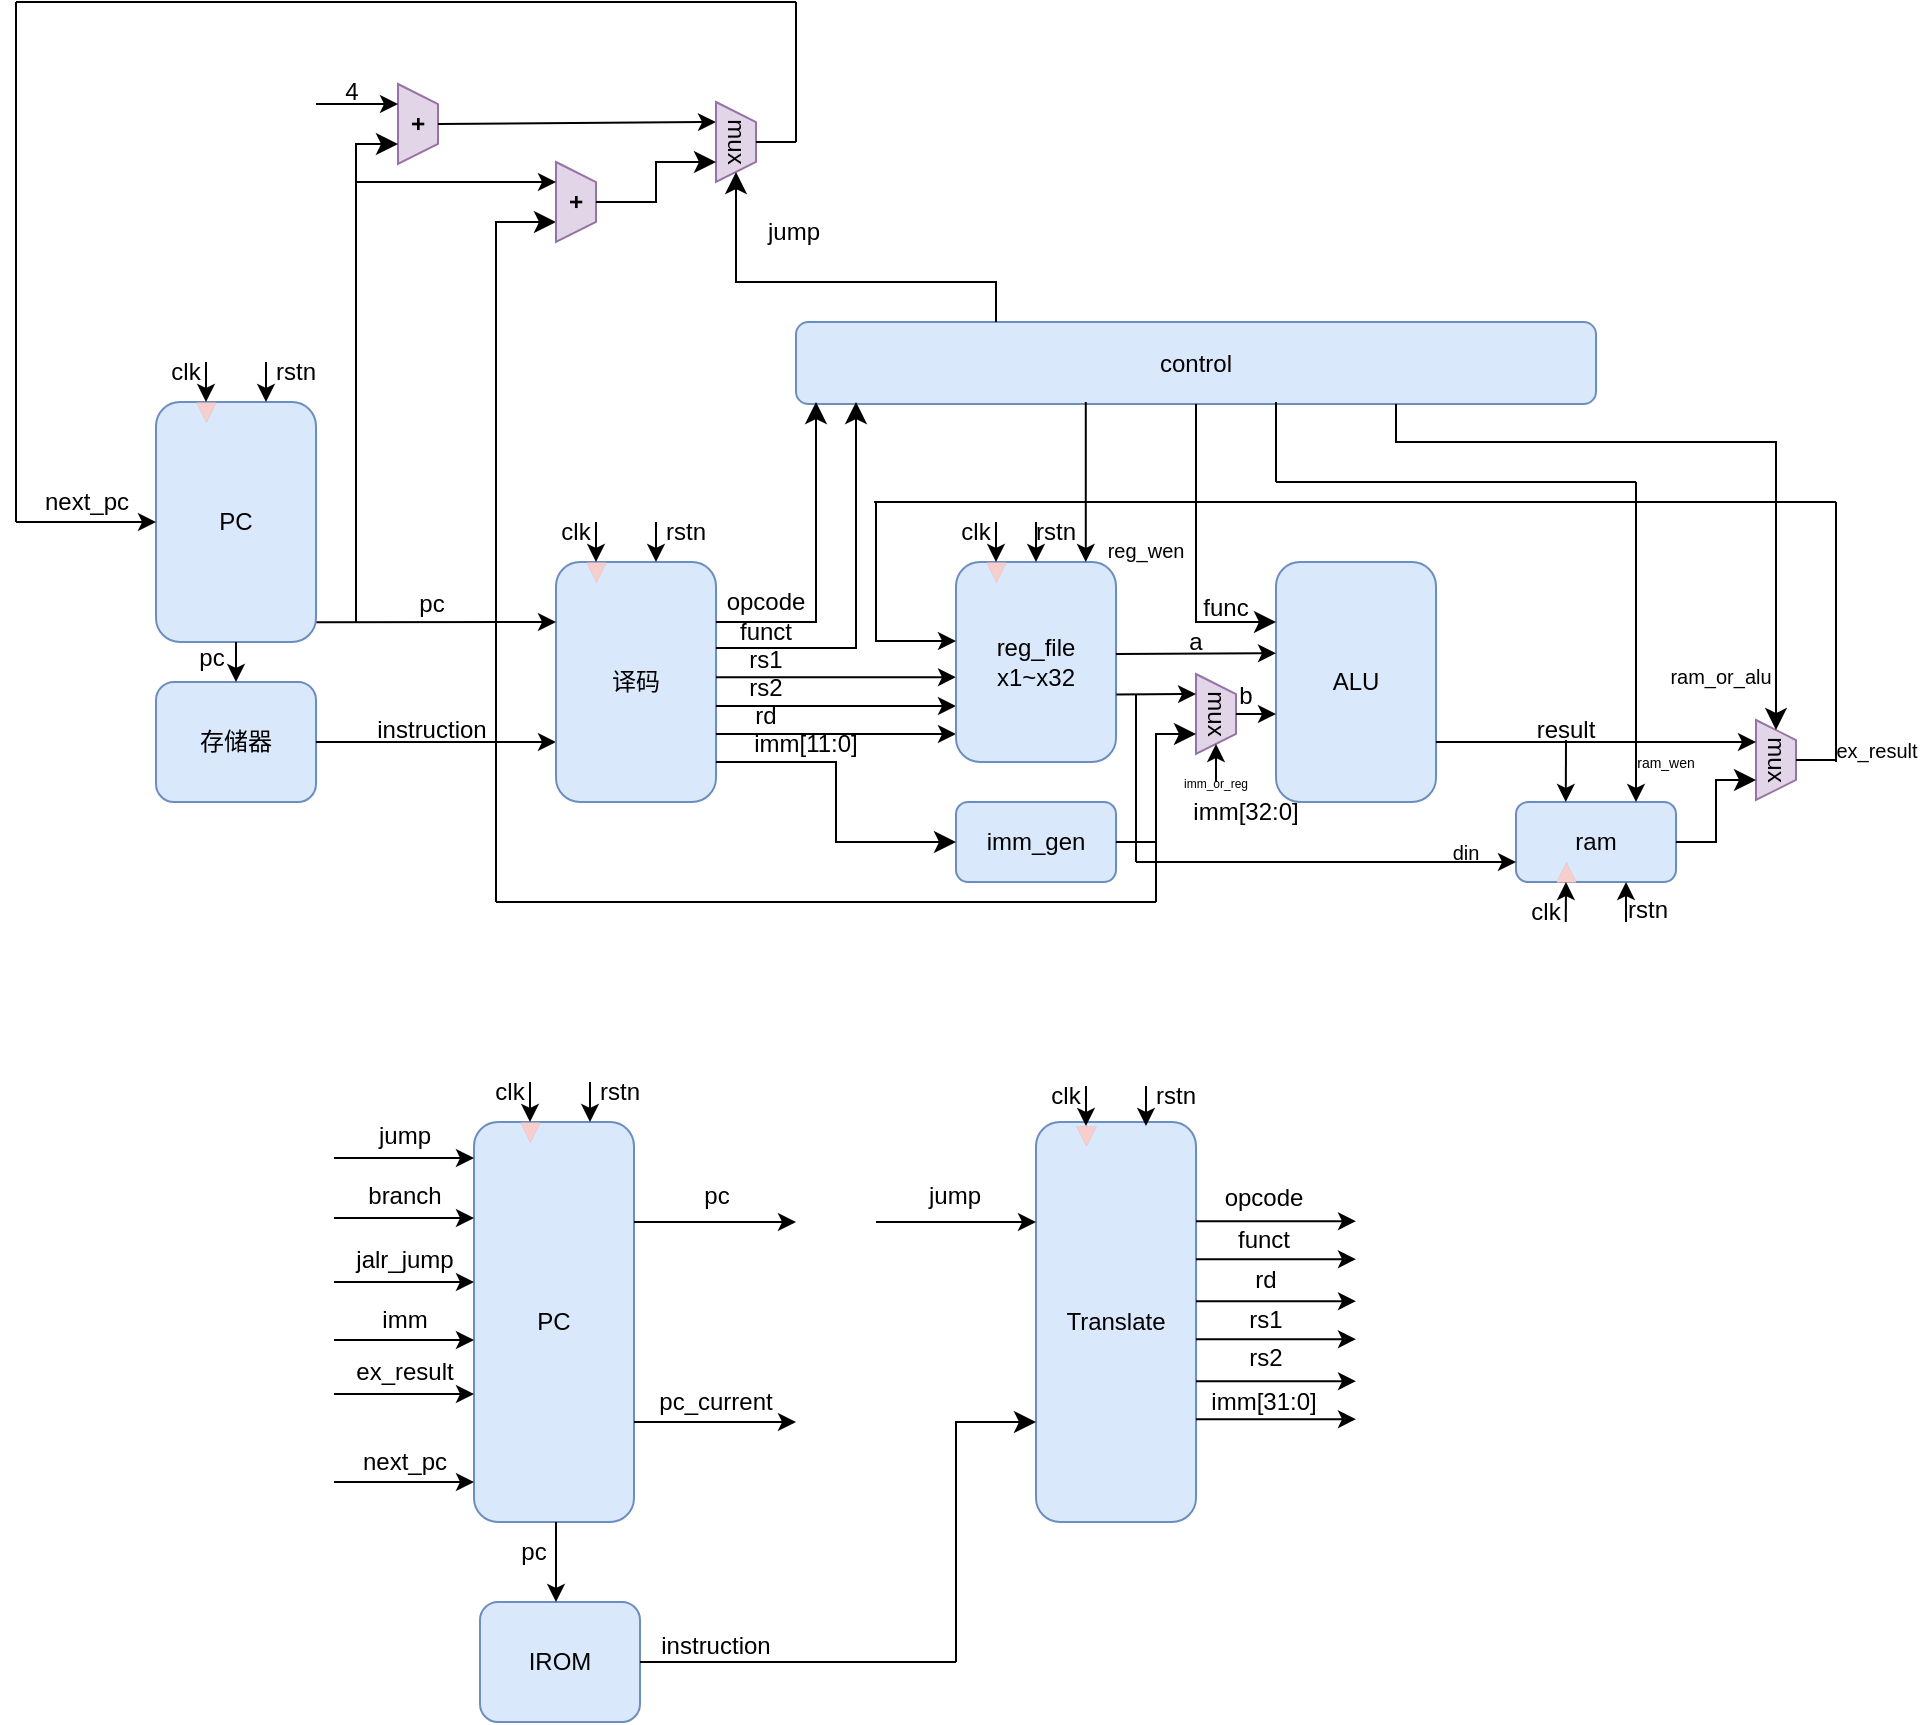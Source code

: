 <mxfile version="27.0.3">
  <diagram name="第 1 页" id="odzhpiGNZsCS6kh2lJAy">
    <mxGraphModel dx="565" dy="331" grid="1" gridSize="10" guides="1" tooltips="1" connect="1" arrows="1" fold="1" page="1" pageScale="1" pageWidth="827" pageHeight="1169" math="0" shadow="0">
      <root>
        <mxCell id="0" />
        <mxCell id="1" parent="0" />
        <mxCell id="frnVUnls2qx5uy1Z5uzF-1" value="ALU" style="rounded=1;whiteSpace=wrap;html=1;fillColor=#dae8fc;strokeColor=#6c8ebf;" parent="1" vertex="1">
          <mxGeometry x="640" y="440" width="80" height="120" as="geometry" />
        </mxCell>
        <mxCell id="frnVUnls2qx5uy1Z5uzF-2" value="PC" style="rounded=1;whiteSpace=wrap;html=1;fillColor=#dae8fc;strokeColor=#6c8ebf;" parent="1" vertex="1">
          <mxGeometry x="80" y="360" width="80" height="120" as="geometry" />
        </mxCell>
        <mxCell id="frnVUnls2qx5uy1Z5uzF-3" value="存储器" style="rounded=1;whiteSpace=wrap;html=1;fillColor=#dae8fc;strokeColor=#6c8ebf;" parent="1" vertex="1">
          <mxGeometry x="80" y="500" width="80" height="60" as="geometry" />
        </mxCell>
        <mxCell id="frnVUnls2qx5uy1Z5uzF-4" value="" style="endArrow=classic;html=1;rounded=0;exitX=0.25;exitY=1;exitDx=0;exitDy=0;entryX=0.25;entryY=0;entryDx=0;entryDy=0;fontStyle=1" parent="1" edge="1">
          <mxGeometry width="50" height="50" relative="1" as="geometry">
            <mxPoint x="120" y="480" as="sourcePoint" />
            <mxPoint x="120" y="500" as="targetPoint" />
          </mxGeometry>
        </mxCell>
        <mxCell id="frnVUnls2qx5uy1Z5uzF-5" value="pc" style="text;html=1;align=center;verticalAlign=middle;whiteSpace=wrap;rounded=0;" parent="1" vertex="1">
          <mxGeometry x="93" y="483" width="30" height="10" as="geometry" />
        </mxCell>
        <mxCell id="frnVUnls2qx5uy1Z5uzF-8" value="" style="endArrow=classic;html=1;rounded=0;exitX=1;exitY=0.5;exitDx=0;exitDy=0;" parent="1" edge="1">
          <mxGeometry width="50" height="50" relative="1" as="geometry">
            <mxPoint x="160" y="530" as="sourcePoint" />
            <mxPoint x="280" y="530" as="targetPoint" />
          </mxGeometry>
        </mxCell>
        <mxCell id="frnVUnls2qx5uy1Z5uzF-9" value="译码" style="rounded=1;whiteSpace=wrap;html=1;fillColor=#dae8fc;strokeColor=#6c8ebf;" parent="1" vertex="1">
          <mxGeometry x="280" y="440" width="80" height="120" as="geometry" />
        </mxCell>
        <mxCell id="frnVUnls2qx5uy1Z5uzF-10" value="" style="triangle;whiteSpace=wrap;html=1;rotation=90;fillColor=#f8cecc;strokeColor=#b85450;strokeWidth=0;" parent="1" vertex="1">
          <mxGeometry x="295" y="440" width="10" height="10" as="geometry" />
        </mxCell>
        <mxCell id="frnVUnls2qx5uy1Z5uzF-11" value="" style="endArrow=classic;html=1;rounded=0;entryX=0;entryY=0.5;entryDx=0;entryDy=0;" parent="1" target="frnVUnls2qx5uy1Z5uzF-10" edge="1">
          <mxGeometry width="50" height="50" relative="1" as="geometry">
            <mxPoint x="300" y="420" as="sourcePoint" />
            <mxPoint x="305" y="390" as="targetPoint" />
          </mxGeometry>
        </mxCell>
        <mxCell id="frnVUnls2qx5uy1Z5uzF-12" value="clk" style="text;html=1;align=center;verticalAlign=middle;whiteSpace=wrap;rounded=0;" parent="1" vertex="1">
          <mxGeometry x="275" y="420" width="30" height="10" as="geometry" />
        </mxCell>
        <mxCell id="frnVUnls2qx5uy1Z5uzF-13" value="" style="endArrow=classic;html=1;rounded=0;entryX=0;entryY=0.5;entryDx=0;entryDy=0;" parent="1" edge="1">
          <mxGeometry width="50" height="50" relative="1" as="geometry">
            <mxPoint x="330" y="420" as="sourcePoint" />
            <mxPoint x="330" y="440" as="targetPoint" />
          </mxGeometry>
        </mxCell>
        <mxCell id="frnVUnls2qx5uy1Z5uzF-14" value="rstn" style="text;html=1;align=center;verticalAlign=middle;whiteSpace=wrap;rounded=0;" parent="1" vertex="1">
          <mxGeometry x="330" y="420" width="30" height="10" as="geometry" />
        </mxCell>
        <mxCell id="frnVUnls2qx5uy1Z5uzF-16" value="instruction" style="text;html=1;align=center;verticalAlign=middle;whiteSpace=wrap;rounded=0;" parent="1" vertex="1">
          <mxGeometry x="188" y="519" width="60" height="10" as="geometry" />
        </mxCell>
        <mxCell id="frnVUnls2qx5uy1Z5uzF-17" value="" style="endArrow=classic;html=1;rounded=0;exitX=1.003;exitY=0.918;exitDx=0;exitDy=0;entryX=0;entryY=0.25;entryDx=0;entryDy=0;exitPerimeter=0;" parent="1" source="frnVUnls2qx5uy1Z5uzF-2" target="frnVUnls2qx5uy1Z5uzF-9" edge="1">
          <mxGeometry width="50" height="50" relative="1" as="geometry">
            <mxPoint x="215" y="440" as="sourcePoint" />
            <mxPoint x="215" y="460" as="targetPoint" />
          </mxGeometry>
        </mxCell>
        <mxCell id="frnVUnls2qx5uy1Z5uzF-18" value="pc" style="text;html=1;align=center;verticalAlign=middle;whiteSpace=wrap;rounded=0;" parent="1" vertex="1">
          <mxGeometry x="203" y="456" width="30" height="10" as="geometry" />
        </mxCell>
        <mxCell id="frnVUnls2qx5uy1Z5uzF-19" value="" style="triangle;whiteSpace=wrap;html=1;rotation=90;fillColor=#f8cecc;strokeColor=#b85450;strokeWidth=0;" parent="1" vertex="1">
          <mxGeometry x="100" y="360" width="10" height="10" as="geometry" />
        </mxCell>
        <mxCell id="frnVUnls2qx5uy1Z5uzF-20" value="" style="endArrow=classic;html=1;rounded=0;entryX=0;entryY=0.5;entryDx=0;entryDy=0;" parent="1" target="frnVUnls2qx5uy1Z5uzF-19" edge="1">
          <mxGeometry width="50" height="50" relative="1" as="geometry">
            <mxPoint x="105" y="340" as="sourcePoint" />
            <mxPoint x="110" y="310" as="targetPoint" />
          </mxGeometry>
        </mxCell>
        <mxCell id="frnVUnls2qx5uy1Z5uzF-21" value="clk" style="text;html=1;align=center;verticalAlign=middle;whiteSpace=wrap;rounded=0;" parent="1" vertex="1">
          <mxGeometry x="80" y="340" width="30" height="10" as="geometry" />
        </mxCell>
        <mxCell id="frnVUnls2qx5uy1Z5uzF-22" value="" style="endArrow=classic;html=1;rounded=0;entryX=0;entryY=0.5;entryDx=0;entryDy=0;" parent="1" edge="1">
          <mxGeometry width="50" height="50" relative="1" as="geometry">
            <mxPoint x="135" y="340" as="sourcePoint" />
            <mxPoint x="135" y="360" as="targetPoint" />
          </mxGeometry>
        </mxCell>
        <mxCell id="frnVUnls2qx5uy1Z5uzF-23" value="rstn" style="text;html=1;align=center;verticalAlign=middle;whiteSpace=wrap;rounded=0;" parent="1" vertex="1">
          <mxGeometry x="135" y="340" width="30" height="10" as="geometry" />
        </mxCell>
        <mxCell id="frnVUnls2qx5uy1Z5uzF-24" value="&lt;div align=&quot;center&quot;&gt;&lt;div&gt;&lt;b&gt;+&lt;/b&gt;&lt;/div&gt;&lt;/div&gt;" style="shape=trapezoid;perimeter=trapezoidPerimeter;whiteSpace=wrap;html=1;fixedSize=1;size=10;rotation=90;fillColor=#e1d5e7;strokeColor=#9673a6;align=center;" parent="1" vertex="1">
          <mxGeometry x="191" y="211" width="40" height="20" as="geometry" />
        </mxCell>
        <mxCell id="frnVUnls2qx5uy1Z5uzF-25" value="" style="edgeStyle=elbowEdgeStyle;elbow=horizontal;endArrow=classic;html=1;curved=0;rounded=0;endSize=8;startSize=8;entryX=0.75;entryY=1;entryDx=0;entryDy=0;" parent="1" target="frnVUnls2qx5uy1Z5uzF-24" edge="1">
          <mxGeometry width="50" height="50" relative="1" as="geometry">
            <mxPoint x="180" y="470" as="sourcePoint" />
            <mxPoint x="240" y="380" as="targetPoint" />
            <Array as="points">
              <mxPoint x="180" y="430" />
            </Array>
          </mxGeometry>
        </mxCell>
        <mxCell id="frnVUnls2qx5uy1Z5uzF-26" value="" style="endArrow=classic;html=1;rounded=0;entryX=0.25;entryY=1;entryDx=0;entryDy=0;" parent="1" target="frnVUnls2qx5uy1Z5uzF-24" edge="1">
          <mxGeometry width="50" height="50" relative="1" as="geometry">
            <mxPoint x="160" y="211" as="sourcePoint" />
            <mxPoint x="185" y="211" as="targetPoint" />
          </mxGeometry>
        </mxCell>
        <mxCell id="frnVUnls2qx5uy1Z5uzF-27" value="4" style="text;html=1;align=center;verticalAlign=middle;whiteSpace=wrap;rounded=0;" parent="1" vertex="1">
          <mxGeometry x="163" y="200" width="30" height="10" as="geometry" />
        </mxCell>
        <mxCell id="frnVUnls2qx5uy1Z5uzF-29" value="opcode" style="text;html=1;align=center;verticalAlign=middle;whiteSpace=wrap;rounded=0;" parent="1" vertex="1">
          <mxGeometry x="370" y="455" width="30" height="10" as="geometry" />
        </mxCell>
        <mxCell id="frnVUnls2qx5uy1Z5uzF-31" value="funct" style="text;html=1;align=center;verticalAlign=middle;whiteSpace=wrap;rounded=0;" parent="1" vertex="1">
          <mxGeometry x="370" y="469.6" width="30" height="10" as="geometry" />
        </mxCell>
        <mxCell id="frnVUnls2qx5uy1Z5uzF-32" value="" style="endArrow=classic;html=1;rounded=0;exitX=1;exitY=0.75;exitDx=0;exitDy=0;" parent="1" edge="1">
          <mxGeometry width="50" height="50" relative="1" as="geometry">
            <mxPoint x="360" y="497.6" as="sourcePoint" />
            <mxPoint x="480" y="497.6" as="targetPoint" />
          </mxGeometry>
        </mxCell>
        <mxCell id="frnVUnls2qx5uy1Z5uzF-33" value="rs1" style="text;html=1;align=center;verticalAlign=middle;whiteSpace=wrap;rounded=0;" parent="1" vertex="1">
          <mxGeometry x="370" y="483.6" width="30" height="10" as="geometry" />
        </mxCell>
        <mxCell id="frnVUnls2qx5uy1Z5uzF-34" value="" style="endArrow=classic;html=1;rounded=0;exitX=1;exitY=0.75;exitDx=0;exitDy=0;" parent="1" edge="1">
          <mxGeometry width="50" height="50" relative="1" as="geometry">
            <mxPoint x="360" y="512" as="sourcePoint" />
            <mxPoint x="480" y="512" as="targetPoint" />
          </mxGeometry>
        </mxCell>
        <mxCell id="frnVUnls2qx5uy1Z5uzF-35" value="rs2" style="text;html=1;align=center;verticalAlign=middle;whiteSpace=wrap;rounded=0;" parent="1" vertex="1">
          <mxGeometry x="370" y="498" width="30" height="10" as="geometry" />
        </mxCell>
        <mxCell id="frnVUnls2qx5uy1Z5uzF-36" value="" style="endArrow=classic;html=1;rounded=0;exitX=1;exitY=0.75;exitDx=0;exitDy=0;" parent="1" edge="1">
          <mxGeometry width="50" height="50" relative="1" as="geometry">
            <mxPoint x="360" y="526" as="sourcePoint" />
            <mxPoint x="480" y="526" as="targetPoint" />
          </mxGeometry>
        </mxCell>
        <mxCell id="frnVUnls2qx5uy1Z5uzF-37" value="rd" style="text;html=1;align=center;verticalAlign=middle;whiteSpace=wrap;rounded=0;" parent="1" vertex="1">
          <mxGeometry x="370" y="512" width="30" height="10" as="geometry" />
        </mxCell>
        <mxCell id="frnVUnls2qx5uy1Z5uzF-39" value="imm[11:0]" style="text;html=1;align=center;verticalAlign=middle;whiteSpace=wrap;rounded=0;" parent="1" vertex="1">
          <mxGeometry x="370" y="526" width="70" height="10" as="geometry" />
        </mxCell>
        <mxCell id="frnVUnls2qx5uy1Z5uzF-40" value="&lt;div&gt;reg_file&lt;/div&gt;x1~x32" style="rounded=1;whiteSpace=wrap;html=1;fillColor=#dae8fc;strokeColor=#6c8ebf;" parent="1" vertex="1">
          <mxGeometry x="480" y="440" width="80" height="100" as="geometry" />
        </mxCell>
        <mxCell id="frnVUnls2qx5uy1Z5uzF-41" value="imm_gen" style="rounded=1;whiteSpace=wrap;html=1;fillColor=#dae8fc;strokeColor=#6c8ebf;" parent="1" vertex="1">
          <mxGeometry x="480" y="560" width="80" height="40" as="geometry" />
        </mxCell>
        <mxCell id="frnVUnls2qx5uy1Z5uzF-42" value="" style="edgeStyle=elbowEdgeStyle;elbow=horizontal;endArrow=classic;html=1;curved=0;rounded=0;endSize=8;startSize=8;entryX=0;entryY=0.5;entryDx=0;entryDy=0;" parent="1" target="frnVUnls2qx5uy1Z5uzF-41" edge="1">
          <mxGeometry width="50" height="50" relative="1" as="geometry">
            <mxPoint x="360" y="540" as="sourcePoint" />
            <mxPoint x="440" y="530" as="targetPoint" />
          </mxGeometry>
        </mxCell>
        <mxCell id="frnVUnls2qx5uy1Z5uzF-43" value="control" style="rounded=1;whiteSpace=wrap;html=1;fillColor=#dae8fc;strokeColor=#6c8ebf;" parent="1" vertex="1">
          <mxGeometry x="400" y="320" width="400" height="41" as="geometry" />
        </mxCell>
        <mxCell id="frnVUnls2qx5uy1Z5uzF-44" value="" style="edgeStyle=elbowEdgeStyle;elbow=horizontal;endArrow=classic;html=1;curved=0;rounded=0;endSize=8;startSize=8;" parent="1" edge="1">
          <mxGeometry width="50" height="50" relative="1" as="geometry">
            <mxPoint x="360" y="470" as="sourcePoint" />
            <mxPoint x="410" y="360" as="targetPoint" />
            <Array as="points">
              <mxPoint x="410" y="450" />
            </Array>
          </mxGeometry>
        </mxCell>
        <mxCell id="frnVUnls2qx5uy1Z5uzF-45" value="" style="edgeStyle=elbowEdgeStyle;elbow=horizontal;endArrow=classic;html=1;curved=0;rounded=0;endSize=8;startSize=8;" parent="1" edge="1">
          <mxGeometry width="50" height="50" relative="1" as="geometry">
            <mxPoint x="360" y="483" as="sourcePoint" />
            <mxPoint x="430" y="360" as="targetPoint" />
            <Array as="points">
              <mxPoint x="430" y="483" />
            </Array>
          </mxGeometry>
        </mxCell>
        <mxCell id="frnVUnls2qx5uy1Z5uzF-46" value="mux" style="shape=trapezoid;perimeter=trapezoidPerimeter;whiteSpace=wrap;html=1;fixedSize=1;size=10;rotation=90;fillColor=#e1d5e7;strokeColor=#9673a6;align=center;" parent="1" vertex="1">
          <mxGeometry x="590" y="506" width="40" height="20" as="geometry" />
        </mxCell>
        <mxCell id="frnVUnls2qx5uy1Z5uzF-48" value="" style="endArrow=classic;html=1;rounded=0;entryX=0.25;entryY=1;entryDx=0;entryDy=0;exitX=1.002;exitY=0.663;exitDx=0;exitDy=0;exitPerimeter=0;" parent="1" source="frnVUnls2qx5uy1Z5uzF-40" target="frnVUnls2qx5uy1Z5uzF-46" edge="1">
          <mxGeometry width="50" height="50" relative="1" as="geometry">
            <mxPoint x="490" y="550" as="sourcePoint" />
            <mxPoint x="540" y="500" as="targetPoint" />
          </mxGeometry>
        </mxCell>
        <mxCell id="frnVUnls2qx5uy1Z5uzF-49" value="" style="edgeStyle=segmentEdgeStyle;endArrow=classic;html=1;curved=0;rounded=0;endSize=8;startSize=8;exitX=1;exitY=0.5;exitDx=0;exitDy=0;entryX=0.75;entryY=1;entryDx=0;entryDy=0;" parent="1" source="frnVUnls2qx5uy1Z5uzF-41" target="frnVUnls2qx5uy1Z5uzF-46" edge="1">
          <mxGeometry width="50" height="50" relative="1" as="geometry">
            <mxPoint x="570" y="585" as="sourcePoint" />
            <mxPoint x="590" y="540" as="targetPoint" />
            <Array as="points">
              <mxPoint x="580" y="580" />
              <mxPoint x="580" y="526" />
            </Array>
          </mxGeometry>
        </mxCell>
        <mxCell id="frnVUnls2qx5uy1Z5uzF-50" value="" style="endArrow=classic;html=1;rounded=0;exitX=0.5;exitY=0;exitDx=0;exitDy=0;" parent="1" source="frnVUnls2qx5uy1Z5uzF-46" edge="1">
          <mxGeometry width="50" height="50" relative="1" as="geometry">
            <mxPoint x="600" y="488.43" as="sourcePoint" />
            <mxPoint x="640" y="516" as="targetPoint" />
          </mxGeometry>
        </mxCell>
        <mxCell id="frnVUnls2qx5uy1Z5uzF-51" value="b" style="text;html=1;align=center;verticalAlign=middle;whiteSpace=wrap;rounded=0;" parent="1" vertex="1">
          <mxGeometry x="620" y="502" width="10" height="10" as="geometry" />
        </mxCell>
        <mxCell id="frnVUnls2qx5uy1Z5uzF-52" value="imm[32:0]" style="text;html=1;align=center;verticalAlign=middle;whiteSpace=wrap;rounded=0;" parent="1" vertex="1">
          <mxGeometry x="590" y="560" width="70" height="10" as="geometry" />
        </mxCell>
        <mxCell id="frnVUnls2qx5uy1Z5uzF-53" value="" style="endArrow=classic;html=1;rounded=0;" parent="1" edge="1">
          <mxGeometry width="50" height="50" relative="1" as="geometry">
            <mxPoint x="560" y="486" as="sourcePoint" />
            <mxPoint x="640" y="485.6" as="targetPoint" />
          </mxGeometry>
        </mxCell>
        <mxCell id="frnVUnls2qx5uy1Z5uzF-54" value="a" style="text;html=1;align=center;verticalAlign=middle;whiteSpace=wrap;rounded=0;" parent="1" vertex="1">
          <mxGeometry x="595" y="474.6" width="10" height="10" as="geometry" />
        </mxCell>
        <mxCell id="frnVUnls2qx5uy1Z5uzF-55" value="" style="endArrow=classic;html=1;rounded=0;entryX=0;entryY=0.5;entryDx=0;entryDy=0;" parent="1" target="frnVUnls2qx5uy1Z5uzF-2" edge="1">
          <mxGeometry width="50" height="50" relative="1" as="geometry">
            <mxPoint x="10" y="420" as="sourcePoint" />
            <mxPoint x="40" y="469.6" as="targetPoint" />
          </mxGeometry>
        </mxCell>
        <mxCell id="frnVUnls2qx5uy1Z5uzF-56" value="next_pc" style="text;html=1;align=center;verticalAlign=middle;whiteSpace=wrap;rounded=0;" parent="1" vertex="1">
          <mxGeometry x="20" y="405" width="51" height="10" as="geometry" />
        </mxCell>
        <mxCell id="frnVUnls2qx5uy1Z5uzF-67" value="" style="edgeStyle=elbowEdgeStyle;elbow=horizontal;endArrow=classic;html=1;curved=0;rounded=0;endSize=8;startSize=8;entryX=0;entryY=0.25;entryDx=0;entryDy=0;exitX=0.5;exitY=1;exitDx=0;exitDy=0;" parent="1" source="frnVUnls2qx5uy1Z5uzF-43" target="frnVUnls2qx5uy1Z5uzF-1" edge="1">
          <mxGeometry width="50" height="50" relative="1" as="geometry">
            <mxPoint x="600" y="380" as="sourcePoint" />
            <mxPoint x="610" y="390" as="targetPoint" />
            <Array as="points">
              <mxPoint x="600" y="430" />
            </Array>
          </mxGeometry>
        </mxCell>
        <mxCell id="frnVUnls2qx5uy1Z5uzF-68" value="func" style="text;html=1;align=center;verticalAlign=middle;whiteSpace=wrap;rounded=0;" parent="1" vertex="1">
          <mxGeometry x="600" y="457.6" width="30" height="10" as="geometry" />
        </mxCell>
        <mxCell id="frnVUnls2qx5uy1Z5uzF-70" value="" style="endArrow=classic;html=1;rounded=0;entryX=1;entryY=0.5;entryDx=0;entryDy=0;" parent="1" target="frnVUnls2qx5uy1Z5uzF-46" edge="1">
          <mxGeometry width="50" height="50" relative="1" as="geometry">
            <mxPoint x="610" y="550" as="sourcePoint" />
            <mxPoint x="615" y="559.77" as="targetPoint" />
          </mxGeometry>
        </mxCell>
        <mxCell id="frnVUnls2qx5uy1Z5uzF-71" value="&lt;font style=&quot;font-size: 6px;&quot;&gt;imm_or_reg&lt;/font&gt;" style="text;html=1;align=center;verticalAlign=middle;whiteSpace=wrap;rounded=0;" parent="1" vertex="1">
          <mxGeometry x="595" y="549" width="30" as="geometry" />
        </mxCell>
        <mxCell id="frnVUnls2qx5uy1Z5uzF-72" value="" style="endArrow=classic;html=1;rounded=0;exitX=0.5;exitY=0;exitDx=0;exitDy=0;" parent="1" source="frnVUnls2qx5uy1Z5uzF-24" edge="1">
          <mxGeometry width="50" height="50" relative="1" as="geometry">
            <mxPoint x="255" y="230" as="sourcePoint" />
            <mxPoint x="360" y="220" as="targetPoint" />
          </mxGeometry>
        </mxCell>
        <mxCell id="frnVUnls2qx5uy1Z5uzF-74" value="mux" style="shape=trapezoid;perimeter=trapezoidPerimeter;whiteSpace=wrap;html=1;fixedSize=1;size=10;rotation=90;fillColor=#e1d5e7;strokeColor=#9673a6;align=center;" parent="1" vertex="1">
          <mxGeometry x="350" y="220" width="40" height="20" as="geometry" />
        </mxCell>
        <mxCell id="frnVUnls2qx5uy1Z5uzF-76" value="" style="endArrow=none;html=1;rounded=0;exitX=0.5;exitY=0;exitDx=0;exitDy=0;" parent="1" source="frnVUnls2qx5uy1Z5uzF-74" edge="1">
          <mxGeometry width="50" height="50" relative="1" as="geometry">
            <mxPoint x="414" y="220" as="sourcePoint" />
            <mxPoint x="400" y="230" as="targetPoint" />
          </mxGeometry>
        </mxCell>
        <mxCell id="frnVUnls2qx5uy1Z5uzF-77" value="" style="endArrow=none;html=1;rounded=0;" parent="1" edge="1">
          <mxGeometry width="50" height="50" relative="1" as="geometry">
            <mxPoint x="400" y="230" as="sourcePoint" />
            <mxPoint x="400" y="160" as="targetPoint" />
          </mxGeometry>
        </mxCell>
        <mxCell id="frnVUnls2qx5uy1Z5uzF-78" value="" style="endArrow=none;html=1;rounded=0;" parent="1" edge="1">
          <mxGeometry width="50" height="50" relative="1" as="geometry">
            <mxPoint x="400" y="160" as="sourcePoint" />
            <mxPoint x="10" y="160" as="targetPoint" />
          </mxGeometry>
        </mxCell>
        <mxCell id="frnVUnls2qx5uy1Z5uzF-79" value="" style="endArrow=none;html=1;rounded=0;" parent="1" edge="1">
          <mxGeometry width="50" height="50" relative="1" as="geometry">
            <mxPoint x="10" y="420" as="sourcePoint" />
            <mxPoint x="10" y="160" as="targetPoint" />
          </mxGeometry>
        </mxCell>
        <mxCell id="frnVUnls2qx5uy1Z5uzF-80" value="ram" style="rounded=1;whiteSpace=wrap;html=1;fillColor=#dae8fc;strokeColor=#6c8ebf;" parent="1" vertex="1">
          <mxGeometry x="760" y="560" width="80" height="40" as="geometry" />
        </mxCell>
        <mxCell id="frnVUnls2qx5uy1Z5uzF-81" value="mux" style="shape=trapezoid;perimeter=trapezoidPerimeter;whiteSpace=wrap;html=1;fixedSize=1;size=10;rotation=90;fillColor=#e1d5e7;strokeColor=#9673a6;align=center;" parent="1" vertex="1">
          <mxGeometry x="870" y="529" width="40" height="20" as="geometry" />
        </mxCell>
        <mxCell id="frnVUnls2qx5uy1Z5uzF-82" value="" style="endArrow=classic;html=1;rounded=0;entryX=0.5;entryY=0;entryDx=0;entryDy=0;" parent="1" edge="1">
          <mxGeometry width="50" height="50" relative="1" as="geometry">
            <mxPoint x="544.89" y="360" as="sourcePoint" />
            <mxPoint x="544.89" y="440" as="targetPoint" />
          </mxGeometry>
        </mxCell>
        <mxCell id="frnVUnls2qx5uy1Z5uzF-83" value="&lt;font style=&quot;font-size: 10px;&quot;&gt;reg_wen&lt;/font&gt;" style="text;html=1;align=center;verticalAlign=middle;whiteSpace=wrap;rounded=0;" parent="1" vertex="1">
          <mxGeometry x="555" y="429" width="40" height="10" as="geometry" />
        </mxCell>
        <mxCell id="frnVUnls2qx5uy1Z5uzF-86" value="" style="endArrow=classic;html=1;rounded=0;entryX=0.75;entryY=0;entryDx=0;entryDy=0;" parent="1" target="frnVUnls2qx5uy1Z5uzF-80" edge="1">
          <mxGeometry width="50" height="50" relative="1" as="geometry">
            <mxPoint x="820" y="400" as="sourcePoint" />
            <mxPoint x="841" y="502.86" as="targetPoint" />
          </mxGeometry>
        </mxCell>
        <mxCell id="frnVUnls2qx5uy1Z5uzF-87" value="&lt;font style=&quot;font-size: 7px;&quot;&gt;ram_wen&lt;/font&gt;" style="text;html=1;align=center;verticalAlign=middle;whiteSpace=wrap;rounded=0;" parent="1" vertex="1">
          <mxGeometry x="820" y="534" width="30" height="10" as="geometry" />
        </mxCell>
        <mxCell id="frnVUnls2qx5uy1Z5uzF-89" value="" style="endArrow=classic;html=1;rounded=0;" parent="1" edge="1">
          <mxGeometry width="50" height="50" relative="1" as="geometry">
            <mxPoint x="720" y="530" as="sourcePoint" />
            <mxPoint x="880" y="530" as="targetPoint" />
          </mxGeometry>
        </mxCell>
        <mxCell id="frnVUnls2qx5uy1Z5uzF-90" value="" style="edgeStyle=elbowEdgeStyle;elbow=horizontal;endArrow=classic;html=1;curved=0;rounded=0;endSize=8;startSize=8;exitX=1;exitY=0.5;exitDx=0;exitDy=0;entryX=0.75;entryY=1;entryDx=0;entryDy=0;" parent="1" source="frnVUnls2qx5uy1Z5uzF-80" target="frnVUnls2qx5uy1Z5uzF-81" edge="1">
          <mxGeometry width="50" height="50" relative="1" as="geometry">
            <mxPoint x="827" y="600" as="sourcePoint" />
            <mxPoint x="877" y="550" as="targetPoint" />
          </mxGeometry>
        </mxCell>
        <mxCell id="frnVUnls2qx5uy1Z5uzF-91" value="result" style="text;html=1;align=center;verticalAlign=middle;whiteSpace=wrap;rounded=0;" parent="1" vertex="1">
          <mxGeometry x="770" y="517.8" width="30" height="12.4" as="geometry" />
        </mxCell>
        <mxCell id="frnVUnls2qx5uy1Z5uzF-92" value="" style="endArrow=classic;html=1;rounded=0;entryX=0.25;entryY=1;entryDx=0;entryDy=0;exitX=1.002;exitY=0.663;exitDx=0;exitDy=0;exitPerimeter=0;" parent="1" edge="1">
          <mxGeometry width="50" height="50" relative="1" as="geometry">
            <mxPoint x="440" y="479.5" as="sourcePoint" />
            <mxPoint x="480" y="479.5" as="targetPoint" />
          </mxGeometry>
        </mxCell>
        <mxCell id="frnVUnls2qx5uy1Z5uzF-93" value="&lt;font style=&quot;font-size: 10px;&quot;&gt;ex_result&lt;/font&gt;" style="text;html=1;align=center;verticalAlign=middle;whiteSpace=wrap;rounded=0;" parent="1" vertex="1">
          <mxGeometry x="920" y="529" width="41" height="10" as="geometry" />
        </mxCell>
        <mxCell id="ssdmU-joUAsnXjW_sYID-3" value="" style="triangle;whiteSpace=wrap;html=1;rotation=90;fillColor=#f8cecc;strokeColor=#b85450;strokeWidth=0;movable=1;resizable=1;rotatable=1;deletable=1;editable=1;locked=0;connectable=1;direction=west;" parent="1" vertex="1">
          <mxGeometry x="780" y="590" width="10" height="10" as="geometry" />
        </mxCell>
        <mxCell id="ssdmU-joUAsnXjW_sYID-4" value="" style="endArrow=classic;html=1;rounded=0;entryX=0;entryY=0.5;entryDx=0;entryDy=0;movable=1;resizable=1;rotatable=1;deletable=1;editable=1;locked=0;connectable=1;exitX=0;exitY=0.5;exitDx=0;exitDy=0;" parent="1" target="ssdmU-joUAsnXjW_sYID-3" edge="1">
          <mxGeometry width="50" height="50" relative="1" as="geometry">
            <mxPoint x="784.89" y="620" as="sourcePoint" />
            <mxPoint x="784.89" y="640" as="targetPoint" />
          </mxGeometry>
        </mxCell>
        <mxCell id="ssdmU-joUAsnXjW_sYID-5" value="clk" style="text;html=1;align=center;verticalAlign=middle;whiteSpace=wrap;rounded=0;movable=1;resizable=1;rotatable=1;deletable=1;editable=1;locked=0;connectable=1;direction=east;" parent="1" vertex="1">
          <mxGeometry x="760" y="610" width="30" height="10" as="geometry" />
        </mxCell>
        <mxCell id="ssdmU-joUAsnXjW_sYID-6" value="" style="endArrow=classic;html=1;rounded=0;movable=1;resizable=1;rotatable=1;deletable=1;editable=1;locked=0;connectable=1;" parent="1" edge="1">
          <mxGeometry width="50" height="50" relative="1" as="geometry">
            <mxPoint x="815" y="620" as="sourcePoint" />
            <mxPoint x="815" y="600" as="targetPoint" />
          </mxGeometry>
        </mxCell>
        <mxCell id="ssdmU-joUAsnXjW_sYID-7" value="rstn" style="text;html=1;align=center;verticalAlign=middle;whiteSpace=wrap;rounded=0;movable=1;resizable=1;rotatable=1;deletable=1;editable=1;locked=0;connectable=1;direction=east;" parent="1" vertex="1">
          <mxGeometry x="811" y="609" width="30" height="10" as="geometry" />
        </mxCell>
        <mxCell id="ssdmU-joUAsnXjW_sYID-9" value="" style="endArrow=classic;html=1;rounded=0;movable=1;resizable=1;rotatable=1;deletable=1;editable=1;locked=0;connectable=1;" parent="1" edge="1">
          <mxGeometry width="50" height="50" relative="1" as="geometry">
            <mxPoint x="785" y="529" as="sourcePoint" />
            <mxPoint x="784.89" y="560" as="targetPoint" />
          </mxGeometry>
        </mxCell>
        <mxCell id="ssdmU-joUAsnXjW_sYID-10" value="" style="endArrow=classic;html=1;rounded=0;entryX=0;entryY=0.75;entryDx=0;entryDy=0;" parent="1" target="frnVUnls2qx5uy1Z5uzF-80" edge="1">
          <mxGeometry width="50" height="50" relative="1" as="geometry">
            <mxPoint x="570" y="590" as="sourcePoint" />
            <mxPoint x="720" y="540" as="targetPoint" />
          </mxGeometry>
        </mxCell>
        <mxCell id="ssdmU-joUAsnXjW_sYID-11" value="&lt;font style=&quot;font-size: 10px;&quot;&gt;din&lt;/font&gt;" style="text;html=1;align=center;verticalAlign=middle;whiteSpace=wrap;rounded=0;" parent="1" vertex="1">
          <mxGeometry x="720" y="582" width="30" height="5" as="geometry" />
        </mxCell>
        <mxCell id="ssdmU-joUAsnXjW_sYID-13" value="" style="endArrow=none;html=1;rounded=0;" parent="1" edge="1">
          <mxGeometry width="50" height="50" relative="1" as="geometry">
            <mxPoint x="570" y="590" as="sourcePoint" />
            <mxPoint x="570" y="506" as="targetPoint" />
          </mxGeometry>
        </mxCell>
        <mxCell id="ssdmU-joUAsnXjW_sYID-14" value="" style="edgeStyle=elbowEdgeStyle;elbow=vertical;endArrow=classic;html=1;curved=0;rounded=0;endSize=8;startSize=8;exitX=0.25;exitY=0;exitDx=0;exitDy=0;entryX=1;entryY=0.5;entryDx=0;entryDy=0;" parent="1" source="frnVUnls2qx5uy1Z5uzF-43" target="frnVUnls2qx5uy1Z5uzF-74" edge="1">
          <mxGeometry width="50" height="50" relative="1" as="geometry">
            <mxPoint x="440" y="310" as="sourcePoint" />
            <mxPoint x="490" y="260" as="targetPoint" />
            <Array as="points">
              <mxPoint x="450" y="300" />
            </Array>
          </mxGeometry>
        </mxCell>
        <mxCell id="ssdmU-joUAsnXjW_sYID-18" value="" style="endArrow=none;html=1;rounded=0;" parent="1" edge="1">
          <mxGeometry width="50" height="50" relative="1" as="geometry">
            <mxPoint x="640" y="400" as="sourcePoint" />
            <mxPoint x="820" y="400" as="targetPoint" />
          </mxGeometry>
        </mxCell>
        <mxCell id="ssdmU-joUAsnXjW_sYID-19" value="" style="endArrow=none;html=1;rounded=0;" parent="1" edge="1">
          <mxGeometry width="50" height="50" relative="1" as="geometry">
            <mxPoint x="640" y="400" as="sourcePoint" />
            <mxPoint x="640" y="360" as="targetPoint" />
          </mxGeometry>
        </mxCell>
        <mxCell id="ssdmU-joUAsnXjW_sYID-20" value="" style="endArrow=none;html=1;rounded=0;exitX=0.5;exitY=0;exitDx=0;exitDy=0;" parent="1" source="frnVUnls2qx5uy1Z5uzF-81" edge="1">
          <mxGeometry width="50" height="50" relative="1" as="geometry">
            <mxPoint x="920" y="536" as="sourcePoint" />
            <mxPoint x="920" y="539" as="targetPoint" />
          </mxGeometry>
        </mxCell>
        <mxCell id="ssdmU-joUAsnXjW_sYID-21" value="" style="endArrow=none;html=1;rounded=0;" parent="1" edge="1">
          <mxGeometry width="50" height="50" relative="1" as="geometry">
            <mxPoint x="920" y="540" as="sourcePoint" />
            <mxPoint x="920" y="410" as="targetPoint" />
          </mxGeometry>
        </mxCell>
        <mxCell id="ssdmU-joUAsnXjW_sYID-22" value="" style="endArrow=none;html=1;rounded=0;" parent="1" edge="1">
          <mxGeometry width="50" height="50" relative="1" as="geometry">
            <mxPoint x="439.048" y="410" as="sourcePoint" />
            <mxPoint x="920" y="410" as="targetPoint" />
          </mxGeometry>
        </mxCell>
        <mxCell id="ssdmU-joUAsnXjW_sYID-23" value="" style="endArrow=none;html=1;rounded=0;" parent="1" edge="1">
          <mxGeometry width="50" height="50" relative="1" as="geometry">
            <mxPoint x="440" y="480" as="sourcePoint" />
            <mxPoint x="440" y="410" as="targetPoint" />
          </mxGeometry>
        </mxCell>
        <mxCell id="ssdmU-joUAsnXjW_sYID-25" value="" style="edgeStyle=elbowEdgeStyle;elbow=vertical;endArrow=classic;html=1;curved=0;rounded=0;endSize=8;startSize=8;exitX=0.75;exitY=1;exitDx=0;exitDy=0;entryX=0;entryY=0.5;entryDx=0;entryDy=0;" parent="1" source="frnVUnls2qx5uy1Z5uzF-43" target="frnVUnls2qx5uy1Z5uzF-81" edge="1">
          <mxGeometry width="50" height="50" relative="1" as="geometry">
            <mxPoint x="750" y="469.6" as="sourcePoint" />
            <mxPoint x="800" y="419.6" as="targetPoint" />
            <Array as="points">
              <mxPoint x="790" y="380" />
            </Array>
          </mxGeometry>
        </mxCell>
        <mxCell id="ssdmU-joUAsnXjW_sYID-26" value="&lt;font style=&quot;font-size: 10px;&quot;&gt;ram_or_alu&lt;/font&gt;" style="text;html=1;align=center;verticalAlign=middle;resizable=0;points=[];autosize=1;strokeColor=none;fillColor=none;" parent="1" vertex="1">
          <mxGeometry x="827" y="482" width="70" height="30" as="geometry" />
        </mxCell>
        <mxCell id="etohZue7AcrmqfJl7yNy-1" value="" style="triangle;whiteSpace=wrap;html=1;rotation=-90;fillColor=#f8cecc;strokeColor=#b85450;strokeWidth=0;movable=1;resizable=1;rotatable=1;deletable=1;editable=1;locked=0;connectable=1;direction=west;" parent="1" vertex="1">
          <mxGeometry x="495" y="440" width="10" height="10" as="geometry" />
        </mxCell>
        <mxCell id="etohZue7AcrmqfJl7yNy-2" value="" style="endArrow=classic;html=1;rounded=0;entryX=0.25;entryY=0;entryDx=0;entryDy=0;movable=1;resizable=1;rotatable=1;deletable=1;editable=1;locked=0;connectable=1;" parent="1" target="frnVUnls2qx5uy1Z5uzF-40" edge="1">
          <mxGeometry width="50" height="50" relative="1" as="geometry">
            <mxPoint x="500" y="420" as="sourcePoint" />
            <mxPoint x="503.89" y="450" as="targetPoint" />
          </mxGeometry>
        </mxCell>
        <mxCell id="etohZue7AcrmqfJl7yNy-3" value="clk" style="text;html=1;align=center;verticalAlign=middle;whiteSpace=wrap;rounded=0;movable=1;resizable=1;rotatable=1;deletable=1;editable=1;locked=0;connectable=1;direction=east;" parent="1" vertex="1">
          <mxGeometry x="475" y="420" width="30" height="10" as="geometry" />
        </mxCell>
        <mxCell id="etohZue7AcrmqfJl7yNy-4" value="" style="endArrow=classic;html=1;rounded=0;movable=1;resizable=1;rotatable=1;deletable=1;editable=1;locked=0;connectable=1;entryX=0.5;entryY=0;entryDx=0;entryDy=0;" parent="1" target="frnVUnls2qx5uy1Z5uzF-40" edge="1">
          <mxGeometry width="50" height="50" relative="1" as="geometry">
            <mxPoint x="520" y="420" as="sourcePoint" />
            <mxPoint x="519.89" y="410" as="targetPoint" />
          </mxGeometry>
        </mxCell>
        <mxCell id="etohZue7AcrmqfJl7yNy-5" value="rstn" style="text;html=1;align=center;verticalAlign=middle;whiteSpace=wrap;rounded=0;movable=1;resizable=1;rotatable=1;deletable=1;editable=1;locked=0;connectable=1;direction=east;" parent="1" vertex="1">
          <mxGeometry x="520" y="420" width="20" height="10" as="geometry" />
        </mxCell>
        <mxCell id="gm47LUb0V7E0ygupm3tH-3" value="" style="endArrow=none;html=1;rounded=0;" parent="1" edge="1">
          <mxGeometry width="50" height="50" relative="1" as="geometry">
            <mxPoint x="580" y="610" as="sourcePoint" />
            <mxPoint x="580" y="580" as="targetPoint" />
          </mxGeometry>
        </mxCell>
        <mxCell id="gm47LUb0V7E0ygupm3tH-4" value="" style="endArrow=none;html=1;rounded=0;" parent="1" edge="1">
          <mxGeometry width="50" height="50" relative="1" as="geometry">
            <mxPoint x="250" y="610" as="sourcePoint" />
            <mxPoint x="580" y="610" as="targetPoint" />
          </mxGeometry>
        </mxCell>
        <mxCell id="gm47LUb0V7E0ygupm3tH-7" value="" style="edgeStyle=elbowEdgeStyle;elbow=horizontal;endArrow=classic;html=1;curved=0;rounded=0;endSize=8;startSize=8;entryX=0.75;entryY=1;entryDx=0;entryDy=0;" parent="1" target="t3rDGK_86LIqvgNyJv-3-1" edge="1">
          <mxGeometry width="50" height="50" relative="1" as="geometry">
            <mxPoint x="250" y="610" as="sourcePoint" />
            <mxPoint x="280" y="303" as="targetPoint" />
            <Array as="points">
              <mxPoint x="250" y="623" />
            </Array>
          </mxGeometry>
        </mxCell>
        <mxCell id="gm47LUb0V7E0ygupm3tH-8" value="jump" style="text;html=1;align=center;verticalAlign=middle;whiteSpace=wrap;rounded=0;" parent="1" vertex="1">
          <mxGeometry x="384" y="270" width="30" height="10" as="geometry" />
        </mxCell>
        <mxCell id="t3rDGK_86LIqvgNyJv-3-1" value="&lt;div align=&quot;center&quot;&gt;&lt;div&gt;&lt;b&gt;+&lt;/b&gt;&lt;/div&gt;&lt;/div&gt;" style="shape=trapezoid;perimeter=trapezoidPerimeter;whiteSpace=wrap;html=1;fixedSize=1;size=10;rotation=90;fillColor=#e1d5e7;strokeColor=#9673a6;align=center;" parent="1" vertex="1">
          <mxGeometry x="270" y="250" width="40" height="20" as="geometry" />
        </mxCell>
        <mxCell id="t3rDGK_86LIqvgNyJv-3-2" value="" style="endArrow=classic;html=1;rounded=0;entryX=0.25;entryY=1;entryDx=0;entryDy=0;" parent="1" target="t3rDGK_86LIqvgNyJv-3-1" edge="1">
          <mxGeometry width="50" height="50" relative="1" as="geometry">
            <mxPoint x="180" y="250" as="sourcePoint" />
            <mxPoint x="350" y="310" as="targetPoint" />
          </mxGeometry>
        </mxCell>
        <mxCell id="t3rDGK_86LIqvgNyJv-3-3" value="" style="edgeStyle=elbowEdgeStyle;elbow=horizontal;endArrow=classic;html=1;curved=0;rounded=0;endSize=8;startSize=8;entryX=0.75;entryY=1;entryDx=0;entryDy=0;exitX=0.5;exitY=0;exitDx=0;exitDy=0;" parent="1" source="t3rDGK_86LIqvgNyJv-3-1" target="frnVUnls2qx5uy1Z5uzF-74" edge="1">
          <mxGeometry width="50" height="50" relative="1" as="geometry">
            <mxPoint x="295" y="320" as="sourcePoint" />
            <mxPoint x="345" y="270" as="targetPoint" />
          </mxGeometry>
        </mxCell>
        <mxCell id="NBaIwqH9u7KzB3NyAWgl-2" value="PC" style="rounded=1;whiteSpace=wrap;html=1;fillColor=#dae8fc;strokeColor=#6c8ebf;" vertex="1" parent="1">
          <mxGeometry x="239" y="720" width="80" height="200" as="geometry" />
        </mxCell>
        <mxCell id="NBaIwqH9u7KzB3NyAWgl-3" value="" style="endArrow=classic;html=1;rounded=0;entryX=0;entryY=0.5;entryDx=0;entryDy=0;" edge="1" parent="1">
          <mxGeometry width="50" height="50" relative="1" as="geometry">
            <mxPoint x="169" y="900" as="sourcePoint" />
            <mxPoint x="239" y="900" as="targetPoint" />
          </mxGeometry>
        </mxCell>
        <mxCell id="NBaIwqH9u7KzB3NyAWgl-4" value="next_pc" style="text;html=1;align=center;verticalAlign=middle;whiteSpace=wrap;rounded=0;" vertex="1" parent="1">
          <mxGeometry x="179" y="885" width="51" height="10" as="geometry" />
        </mxCell>
        <mxCell id="NBaIwqH9u7KzB3NyAWgl-5" value="" style="endArrow=classic;html=1;rounded=0;entryX=0;entryY=0.5;entryDx=0;entryDy=0;" edge="1" parent="1">
          <mxGeometry width="50" height="50" relative="1" as="geometry">
            <mxPoint x="169" y="856" as="sourcePoint" />
            <mxPoint x="239" y="856" as="targetPoint" />
          </mxGeometry>
        </mxCell>
        <mxCell id="NBaIwqH9u7KzB3NyAWgl-6" value="ex_result" style="text;html=1;align=center;verticalAlign=middle;whiteSpace=wrap;rounded=0;" vertex="1" parent="1">
          <mxGeometry x="179" y="840" width="51" height="10" as="geometry" />
        </mxCell>
        <mxCell id="NBaIwqH9u7KzB3NyAWgl-7" value="" style="endArrow=classic;html=1;rounded=0;entryX=0;entryY=0.5;entryDx=0;entryDy=0;" edge="1" parent="1">
          <mxGeometry width="50" height="50" relative="1" as="geometry">
            <mxPoint x="169" y="829" as="sourcePoint" />
            <mxPoint x="239" y="829" as="targetPoint" />
          </mxGeometry>
        </mxCell>
        <mxCell id="NBaIwqH9u7KzB3NyAWgl-8" value="imm" style="text;html=1;align=center;verticalAlign=middle;whiteSpace=wrap;rounded=0;" vertex="1" parent="1">
          <mxGeometry x="179" y="814" width="51" height="10" as="geometry" />
        </mxCell>
        <mxCell id="NBaIwqH9u7KzB3NyAWgl-9" value="" style="endArrow=classic;html=1;rounded=0;entryX=0;entryY=0.5;entryDx=0;entryDy=0;" edge="1" parent="1">
          <mxGeometry width="50" height="50" relative="1" as="geometry">
            <mxPoint x="169" y="800" as="sourcePoint" />
            <mxPoint x="239" y="800" as="targetPoint" />
          </mxGeometry>
        </mxCell>
        <mxCell id="NBaIwqH9u7KzB3NyAWgl-10" value="jalr_jump" style="text;html=1;align=center;verticalAlign=middle;whiteSpace=wrap;rounded=0;" vertex="1" parent="1">
          <mxGeometry x="179" y="784" width="51" height="10" as="geometry" />
        </mxCell>
        <mxCell id="NBaIwqH9u7KzB3NyAWgl-12" value="" style="endArrow=classic;html=1;rounded=0;entryX=0;entryY=0.5;entryDx=0;entryDy=0;" edge="1" parent="1">
          <mxGeometry width="50" height="50" relative="1" as="geometry">
            <mxPoint x="169" y="768" as="sourcePoint" />
            <mxPoint x="239" y="768" as="targetPoint" />
          </mxGeometry>
        </mxCell>
        <mxCell id="NBaIwqH9u7KzB3NyAWgl-13" value="branch" style="text;html=1;align=center;verticalAlign=middle;whiteSpace=wrap;rounded=0;" vertex="1" parent="1">
          <mxGeometry x="179" y="752" width="51" height="10" as="geometry" />
        </mxCell>
        <mxCell id="NBaIwqH9u7KzB3NyAWgl-14" value="" style="endArrow=classic;html=1;rounded=0;entryX=0;entryY=0.5;entryDx=0;entryDy=0;" edge="1" parent="1">
          <mxGeometry width="50" height="50" relative="1" as="geometry">
            <mxPoint x="169" y="738" as="sourcePoint" />
            <mxPoint x="239" y="738" as="targetPoint" />
          </mxGeometry>
        </mxCell>
        <mxCell id="NBaIwqH9u7KzB3NyAWgl-15" value="jump" style="text;html=1;align=center;verticalAlign=middle;whiteSpace=wrap;rounded=0;" vertex="1" parent="1">
          <mxGeometry x="179" y="722" width="51" height="10" as="geometry" />
        </mxCell>
        <mxCell id="NBaIwqH9u7KzB3NyAWgl-16" value="" style="triangle;whiteSpace=wrap;html=1;rotation=90;fillColor=#f8cecc;strokeColor=#b85450;strokeWidth=0;" vertex="1" parent="1">
          <mxGeometry x="262" y="720" width="10" height="10" as="geometry" />
        </mxCell>
        <mxCell id="NBaIwqH9u7KzB3NyAWgl-17" value="" style="endArrow=classic;html=1;rounded=0;entryX=0;entryY=0.5;entryDx=0;entryDy=0;" edge="1" parent="1" target="NBaIwqH9u7KzB3NyAWgl-16">
          <mxGeometry width="50" height="50" relative="1" as="geometry">
            <mxPoint x="267" y="700" as="sourcePoint" />
            <mxPoint x="272" y="670" as="targetPoint" />
          </mxGeometry>
        </mxCell>
        <mxCell id="NBaIwqH9u7KzB3NyAWgl-18" value="clk" style="text;html=1;align=center;verticalAlign=middle;whiteSpace=wrap;rounded=0;" vertex="1" parent="1">
          <mxGeometry x="242" y="700" width="30" height="10" as="geometry" />
        </mxCell>
        <mxCell id="NBaIwqH9u7KzB3NyAWgl-19" value="" style="endArrow=classic;html=1;rounded=0;entryX=0;entryY=0.5;entryDx=0;entryDy=0;" edge="1" parent="1">
          <mxGeometry width="50" height="50" relative="1" as="geometry">
            <mxPoint x="297" y="700" as="sourcePoint" />
            <mxPoint x="297" y="720" as="targetPoint" />
          </mxGeometry>
        </mxCell>
        <mxCell id="NBaIwqH9u7KzB3NyAWgl-20" value="rstn" style="text;html=1;align=center;verticalAlign=middle;whiteSpace=wrap;rounded=0;" vertex="1" parent="1">
          <mxGeometry x="297" y="700" width="30" height="10" as="geometry" />
        </mxCell>
        <mxCell id="NBaIwqH9u7KzB3NyAWgl-21" value="IROM" style="rounded=1;whiteSpace=wrap;html=1;fillColor=#dae8fc;strokeColor=#6c8ebf;" vertex="1" parent="1">
          <mxGeometry x="242" y="960" width="80" height="60" as="geometry" />
        </mxCell>
        <mxCell id="NBaIwqH9u7KzB3NyAWgl-22" value="" style="endArrow=classic;html=1;rounded=0;exitX=0.25;exitY=1;exitDx=0;exitDy=0;fontStyle=1" edge="1" parent="1">
          <mxGeometry width="50" height="50" relative="1" as="geometry">
            <mxPoint x="280" y="920" as="sourcePoint" />
            <mxPoint x="280" y="960" as="targetPoint" />
          </mxGeometry>
        </mxCell>
        <mxCell id="NBaIwqH9u7KzB3NyAWgl-23" value="pc" style="text;html=1;align=center;verticalAlign=middle;whiteSpace=wrap;rounded=0;" vertex="1" parent="1">
          <mxGeometry x="254" y="930" width="30" height="10" as="geometry" />
        </mxCell>
        <mxCell id="NBaIwqH9u7KzB3NyAWgl-25" value="instruction" style="text;html=1;align=center;verticalAlign=middle;whiteSpace=wrap;rounded=0;" vertex="1" parent="1">
          <mxGeometry x="330" y="977" width="60" height="10" as="geometry" />
        </mxCell>
        <mxCell id="NBaIwqH9u7KzB3NyAWgl-26" value="" style="endArrow=classic;html=1;rounded=0;exitX=1;exitY=0.25;exitDx=0;exitDy=0;fontStyle=1" edge="1" parent="1" source="NBaIwqH9u7KzB3NyAWgl-2">
          <mxGeometry width="50" height="50" relative="1" as="geometry">
            <mxPoint x="370" y="799" as="sourcePoint" />
            <mxPoint x="400" y="770" as="targetPoint" />
          </mxGeometry>
        </mxCell>
        <mxCell id="NBaIwqH9u7KzB3NyAWgl-27" value="" style="endArrow=classic;html=1;rounded=0;exitX=1;exitY=0.75;exitDx=0;exitDy=0;fontStyle=1" edge="1" parent="1" source="NBaIwqH9u7KzB3NyAWgl-2">
          <mxGeometry width="50" height="50" relative="1" as="geometry">
            <mxPoint x="344.5" y="860" as="sourcePoint" />
            <mxPoint x="400" y="870" as="targetPoint" />
          </mxGeometry>
        </mxCell>
        <mxCell id="NBaIwqH9u7KzB3NyAWgl-28" value="pc_current" style="text;html=1;align=center;verticalAlign=middle;whiteSpace=wrap;rounded=0;" vertex="1" parent="1">
          <mxGeometry x="325" y="855" width="70" height="10" as="geometry" />
        </mxCell>
        <mxCell id="NBaIwqH9u7KzB3NyAWgl-29" value="pc" style="text;html=1;align=center;verticalAlign=middle;whiteSpace=wrap;rounded=0;" vertex="1" parent="1">
          <mxGeometry x="320.5" y="752" width="79" height="10" as="geometry" />
        </mxCell>
        <mxCell id="NBaIwqH9u7KzB3NyAWgl-30" value="Translate" style="rounded=1;whiteSpace=wrap;html=1;fillColor=#dae8fc;strokeColor=#6c8ebf;" vertex="1" parent="1">
          <mxGeometry x="520" y="720" width="80" height="200" as="geometry" />
        </mxCell>
        <mxCell id="NBaIwqH9u7KzB3NyAWgl-31" value="" style="endArrow=none;html=1;rounded=0;exitX=1;exitY=0.5;exitDx=0;exitDy=0;" edge="1" parent="1" source="NBaIwqH9u7KzB3NyAWgl-21">
          <mxGeometry width="50" height="50" relative="1" as="geometry">
            <mxPoint x="410" y="1007" as="sourcePoint" />
            <mxPoint x="480" y="990" as="targetPoint" />
          </mxGeometry>
        </mxCell>
        <mxCell id="NBaIwqH9u7KzB3NyAWgl-32" value="" style="edgeStyle=segmentEdgeStyle;endArrow=classic;html=1;curved=0;rounded=0;endSize=8;startSize=8;entryX=0;entryY=0.75;entryDx=0;entryDy=0;" edge="1" parent="1" target="NBaIwqH9u7KzB3NyAWgl-30">
          <mxGeometry width="50" height="50" relative="1" as="geometry">
            <mxPoint x="480" y="990" as="sourcePoint" />
            <mxPoint x="475" y="865" as="targetPoint" />
            <Array as="points">
              <mxPoint x="480" y="870" />
            </Array>
          </mxGeometry>
        </mxCell>
        <mxCell id="NBaIwqH9u7KzB3NyAWgl-33" value="" style="triangle;whiteSpace=wrap;html=1;rotation=90;fillColor=#f8cecc;strokeColor=#b85450;strokeWidth=0;" vertex="1" parent="1">
          <mxGeometry x="540" y="722" width="10" height="10" as="geometry" />
        </mxCell>
        <mxCell id="NBaIwqH9u7KzB3NyAWgl-34" value="" style="endArrow=classic;html=1;rounded=0;entryX=0;entryY=0.5;entryDx=0;entryDy=0;" edge="1" parent="1" target="NBaIwqH9u7KzB3NyAWgl-33">
          <mxGeometry width="50" height="50" relative="1" as="geometry">
            <mxPoint x="545" y="702" as="sourcePoint" />
            <mxPoint x="550" y="672" as="targetPoint" />
          </mxGeometry>
        </mxCell>
        <mxCell id="NBaIwqH9u7KzB3NyAWgl-35" value="clk" style="text;html=1;align=center;verticalAlign=middle;whiteSpace=wrap;rounded=0;" vertex="1" parent="1">
          <mxGeometry x="520" y="702" width="30" height="10" as="geometry" />
        </mxCell>
        <mxCell id="NBaIwqH9u7KzB3NyAWgl-36" value="" style="endArrow=classic;html=1;rounded=0;entryX=0;entryY=0.5;entryDx=0;entryDy=0;" edge="1" parent="1">
          <mxGeometry width="50" height="50" relative="1" as="geometry">
            <mxPoint x="575" y="702" as="sourcePoint" />
            <mxPoint x="575" y="722" as="targetPoint" />
          </mxGeometry>
        </mxCell>
        <mxCell id="NBaIwqH9u7KzB3NyAWgl-37" value="rstn" style="text;html=1;align=center;verticalAlign=middle;whiteSpace=wrap;rounded=0;" vertex="1" parent="1">
          <mxGeometry x="575" y="702" width="30" height="10" as="geometry" />
        </mxCell>
        <mxCell id="NBaIwqH9u7KzB3NyAWgl-38" value="" style="endArrow=classic;html=1;rounded=0;entryX=0;entryY=0.25;entryDx=0;entryDy=0;" edge="1" parent="1" target="NBaIwqH9u7KzB3NyAWgl-30">
          <mxGeometry width="50" height="50" relative="1" as="geometry">
            <mxPoint x="440" y="770" as="sourcePoint" />
            <mxPoint x="510" y="770" as="targetPoint" />
          </mxGeometry>
        </mxCell>
        <mxCell id="NBaIwqH9u7KzB3NyAWgl-39" value="jump" style="text;html=1;align=center;verticalAlign=middle;whiteSpace=wrap;rounded=0;" vertex="1" parent="1">
          <mxGeometry x="454" y="752" width="51" height="10" as="geometry" />
        </mxCell>
        <mxCell id="NBaIwqH9u7KzB3NyAWgl-49" value="" style="endArrow=classic;html=1;rounded=0;entryX=0;entryY=0.25;entryDx=0;entryDy=0;" edge="1" parent="1">
          <mxGeometry width="50" height="50" relative="1" as="geometry">
            <mxPoint x="600" y="769.6" as="sourcePoint" />
            <mxPoint x="680" y="769.6" as="targetPoint" />
          </mxGeometry>
        </mxCell>
        <mxCell id="NBaIwqH9u7KzB3NyAWgl-50" value="" style="endArrow=classic;html=1;rounded=0;entryX=0;entryY=0.25;entryDx=0;entryDy=0;" edge="1" parent="1">
          <mxGeometry width="50" height="50" relative="1" as="geometry">
            <mxPoint x="600" y="788.6" as="sourcePoint" />
            <mxPoint x="680" y="788.6" as="targetPoint" />
          </mxGeometry>
        </mxCell>
        <mxCell id="NBaIwqH9u7KzB3NyAWgl-51" value="" style="endArrow=classic;html=1;rounded=0;entryX=0;entryY=0.25;entryDx=0;entryDy=0;" edge="1" parent="1">
          <mxGeometry width="50" height="50" relative="1" as="geometry">
            <mxPoint x="600" y="809.6" as="sourcePoint" />
            <mxPoint x="680" y="809.6" as="targetPoint" />
          </mxGeometry>
        </mxCell>
        <mxCell id="NBaIwqH9u7KzB3NyAWgl-52" value="" style="endArrow=classic;html=1;rounded=0;entryX=0;entryY=0.25;entryDx=0;entryDy=0;" edge="1" parent="1">
          <mxGeometry width="50" height="50" relative="1" as="geometry">
            <mxPoint x="600" y="828.6" as="sourcePoint" />
            <mxPoint x="680" y="828.6" as="targetPoint" />
          </mxGeometry>
        </mxCell>
        <mxCell id="NBaIwqH9u7KzB3NyAWgl-53" value="" style="endArrow=classic;html=1;rounded=0;entryX=0;entryY=0.25;entryDx=0;entryDy=0;" edge="1" parent="1">
          <mxGeometry width="50" height="50" relative="1" as="geometry">
            <mxPoint x="600" y="849.6" as="sourcePoint" />
            <mxPoint x="680" y="849.6" as="targetPoint" />
          </mxGeometry>
        </mxCell>
        <mxCell id="NBaIwqH9u7KzB3NyAWgl-54" value="" style="endArrow=classic;html=1;rounded=0;entryX=0;entryY=0.25;entryDx=0;entryDy=0;" edge="1" parent="1">
          <mxGeometry width="50" height="50" relative="1" as="geometry">
            <mxPoint x="600" y="868.6" as="sourcePoint" />
            <mxPoint x="680" y="868.6" as="targetPoint" />
          </mxGeometry>
        </mxCell>
        <mxCell id="NBaIwqH9u7KzB3NyAWgl-55" value="opcode" style="text;html=1;align=center;verticalAlign=middle;whiteSpace=wrap;rounded=0;" vertex="1" parent="1">
          <mxGeometry x="604" y="753" width="60" height="10" as="geometry" />
        </mxCell>
        <mxCell id="NBaIwqH9u7KzB3NyAWgl-56" value="funct" style="text;html=1;align=center;verticalAlign=middle;whiteSpace=wrap;rounded=0;" vertex="1" parent="1">
          <mxGeometry x="604" y="774" width="60" height="10" as="geometry" />
        </mxCell>
        <mxCell id="NBaIwqH9u7KzB3NyAWgl-57" value="rd" style="text;html=1;align=center;verticalAlign=middle;whiteSpace=wrap;rounded=0;" vertex="1" parent="1">
          <mxGeometry x="605" y="794" width="60" height="10" as="geometry" />
        </mxCell>
        <mxCell id="NBaIwqH9u7KzB3NyAWgl-58" value="rs1" style="text;html=1;align=center;verticalAlign=middle;whiteSpace=wrap;rounded=0;" vertex="1" parent="1">
          <mxGeometry x="605" y="814" width="60" height="10" as="geometry" />
        </mxCell>
        <mxCell id="NBaIwqH9u7KzB3NyAWgl-59" value="rs2" style="text;html=1;align=center;verticalAlign=middle;whiteSpace=wrap;rounded=0;" vertex="1" parent="1">
          <mxGeometry x="605" y="833" width="60" height="10" as="geometry" />
        </mxCell>
        <mxCell id="NBaIwqH9u7KzB3NyAWgl-60" value="imm[31:0]" style="text;html=1;align=center;verticalAlign=middle;whiteSpace=wrap;rounded=0;" vertex="1" parent="1">
          <mxGeometry x="604" y="855" width="60" height="10" as="geometry" />
        </mxCell>
      </root>
    </mxGraphModel>
  </diagram>
</mxfile>
